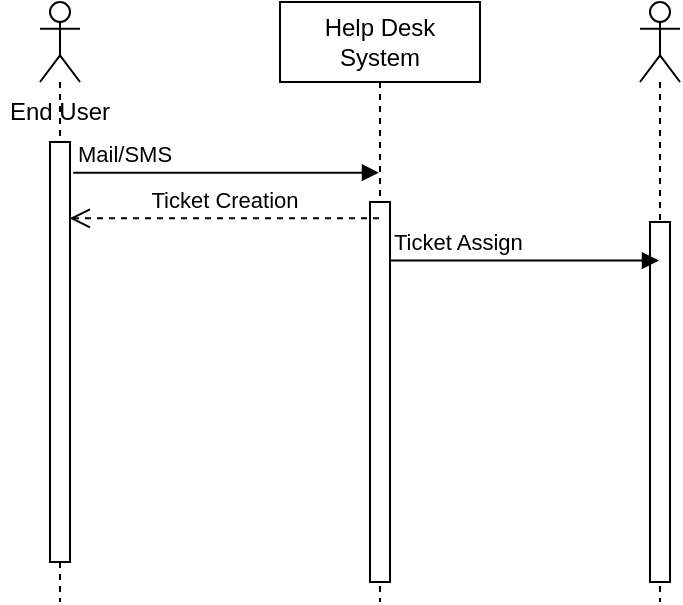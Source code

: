 <mxfile version="20.8.5" type="github"><diagram name="Page-1" id="c7488fd3-1785-93aa-aadb-54a6760d102a"><mxGraphModel dx="747" dy="430" grid="1" gridSize="10" guides="1" tooltips="1" connect="1" arrows="1" fold="1" page="1" pageScale="1" pageWidth="1100" pageHeight="850" background="none" math="0" shadow="0"><root><mxCell id="0"/><mxCell id="1" parent="0"/><mxCell id="D_ySamenjN0o2ctrZhSt-29" value="" style="shape=umlLifeline;participant=umlActor;perimeter=lifelinePerimeter;whiteSpace=wrap;html=1;container=1;collapsible=0;recursiveResize=0;verticalAlign=top;spacingTop=36;outlineConnect=0;fillColor=none;" parent="1" vertex="1"><mxGeometry x="90" y="40" width="20" height="300" as="geometry"/></mxCell><mxCell id="WngzqLlNWW4Z8B7oAlS5-2" value="" style="html=1;points=[];perimeter=orthogonalPerimeter;" parent="D_ySamenjN0o2ctrZhSt-29" vertex="1"><mxGeometry x="5" y="70" width="10" height="210" as="geometry"/></mxCell><mxCell id="D_ySamenjN0o2ctrZhSt-30" value="Help Desk System" style="shape=umlLifeline;perimeter=lifelinePerimeter;whiteSpace=wrap;html=1;container=1;collapsible=0;recursiveResize=0;outlineConnect=0;fillColor=none;" parent="1" vertex="1"><mxGeometry x="210" y="40" width="100" height="300" as="geometry"/></mxCell><mxCell id="UEY1z4FeeZJQMqZzBVZx-1" value="" style="html=1;points=[];perimeter=orthogonalPerimeter;" parent="D_ySamenjN0o2ctrZhSt-30" vertex="1"><mxGeometry x="45" y="100" width="10" height="190" as="geometry"/></mxCell><mxCell id="D_ySamenjN0o2ctrZhSt-31" value="End User" style="text;html=1;strokeColor=none;fillColor=none;align=center;verticalAlign=middle;whiteSpace=wrap;rounded=0;" parent="1" vertex="1"><mxGeometry x="70" y="80" width="60" height="30" as="geometry"/></mxCell><mxCell id="D_ySamenjN0o2ctrZhSt-44" value="Mail/SMS" style="html=1;verticalAlign=bottom;labelBackgroundColor=none;endArrow=block;endFill=1;endSize=6;align=left;rounded=0;labelBorderColor=none;exitX=1.158;exitY=0.073;exitDx=0;exitDy=0;exitPerimeter=0;" parent="1" source="WngzqLlNWW4Z8B7oAlS5-2" target="D_ySamenjN0o2ctrZhSt-30" edge="1"><mxGeometry x="-1" relative="1" as="geometry"><mxPoint x="320" y="250" as="sourcePoint"/><mxPoint x="430" y="250" as="targetPoint"/></mxGeometry></mxCell><mxCell id="WngzqLlNWW4Z8B7oAlS5-3" value="" style="shape=umlLifeline;participant=umlActor;perimeter=lifelinePerimeter;whiteSpace=wrap;html=1;container=1;collapsible=0;recursiveResize=0;verticalAlign=top;spacingTop=36;outlineConnect=0;" parent="1" vertex="1"><mxGeometry x="390" y="40" width="20" height="300" as="geometry"/></mxCell><mxCell id="UEY1z4FeeZJQMqZzBVZx-3" value="" style="html=1;points=[];perimeter=orthogonalPerimeter;" parent="WngzqLlNWW4Z8B7oAlS5-3" vertex="1"><mxGeometry x="5" y="110" width="10" height="180" as="geometry"/></mxCell><mxCell id="WngzqLlNWW4Z8B7oAlS5-4" value="Ticket Creation" style="html=1;verticalAlign=bottom;endArrow=open;dashed=1;endSize=8;rounded=0;entryX=0.985;entryY=0.415;entryDx=0;entryDy=0;entryPerimeter=0;" parent="1" edge="1"><mxGeometry relative="1" as="geometry"><mxPoint x="259.5" y="148.15" as="sourcePoint"/><mxPoint x="104.85" y="148.15" as="targetPoint"/></mxGeometry></mxCell><mxCell id="UEY1z4FeeZJQMqZzBVZx-2" value="Ticket Assign" style="html=1;verticalAlign=bottom;labelBackgroundColor=none;endArrow=block;endFill=1;endSize=6;align=left;rounded=0;labelBorderColor=none;exitX=0.954;exitY=0.154;exitDx=0;exitDy=0;exitPerimeter=0;" parent="1" source="UEY1z4FeeZJQMqZzBVZx-1" target="WngzqLlNWW4Z8B7oAlS5-3" edge="1"><mxGeometry x="-1" relative="1" as="geometry"><mxPoint x="116.58" y="216.33" as="sourcePoint"/><mxPoint x="269.5" y="216.33" as="targetPoint"/></mxGeometry></mxCell></root></mxGraphModel></diagram></mxfile>